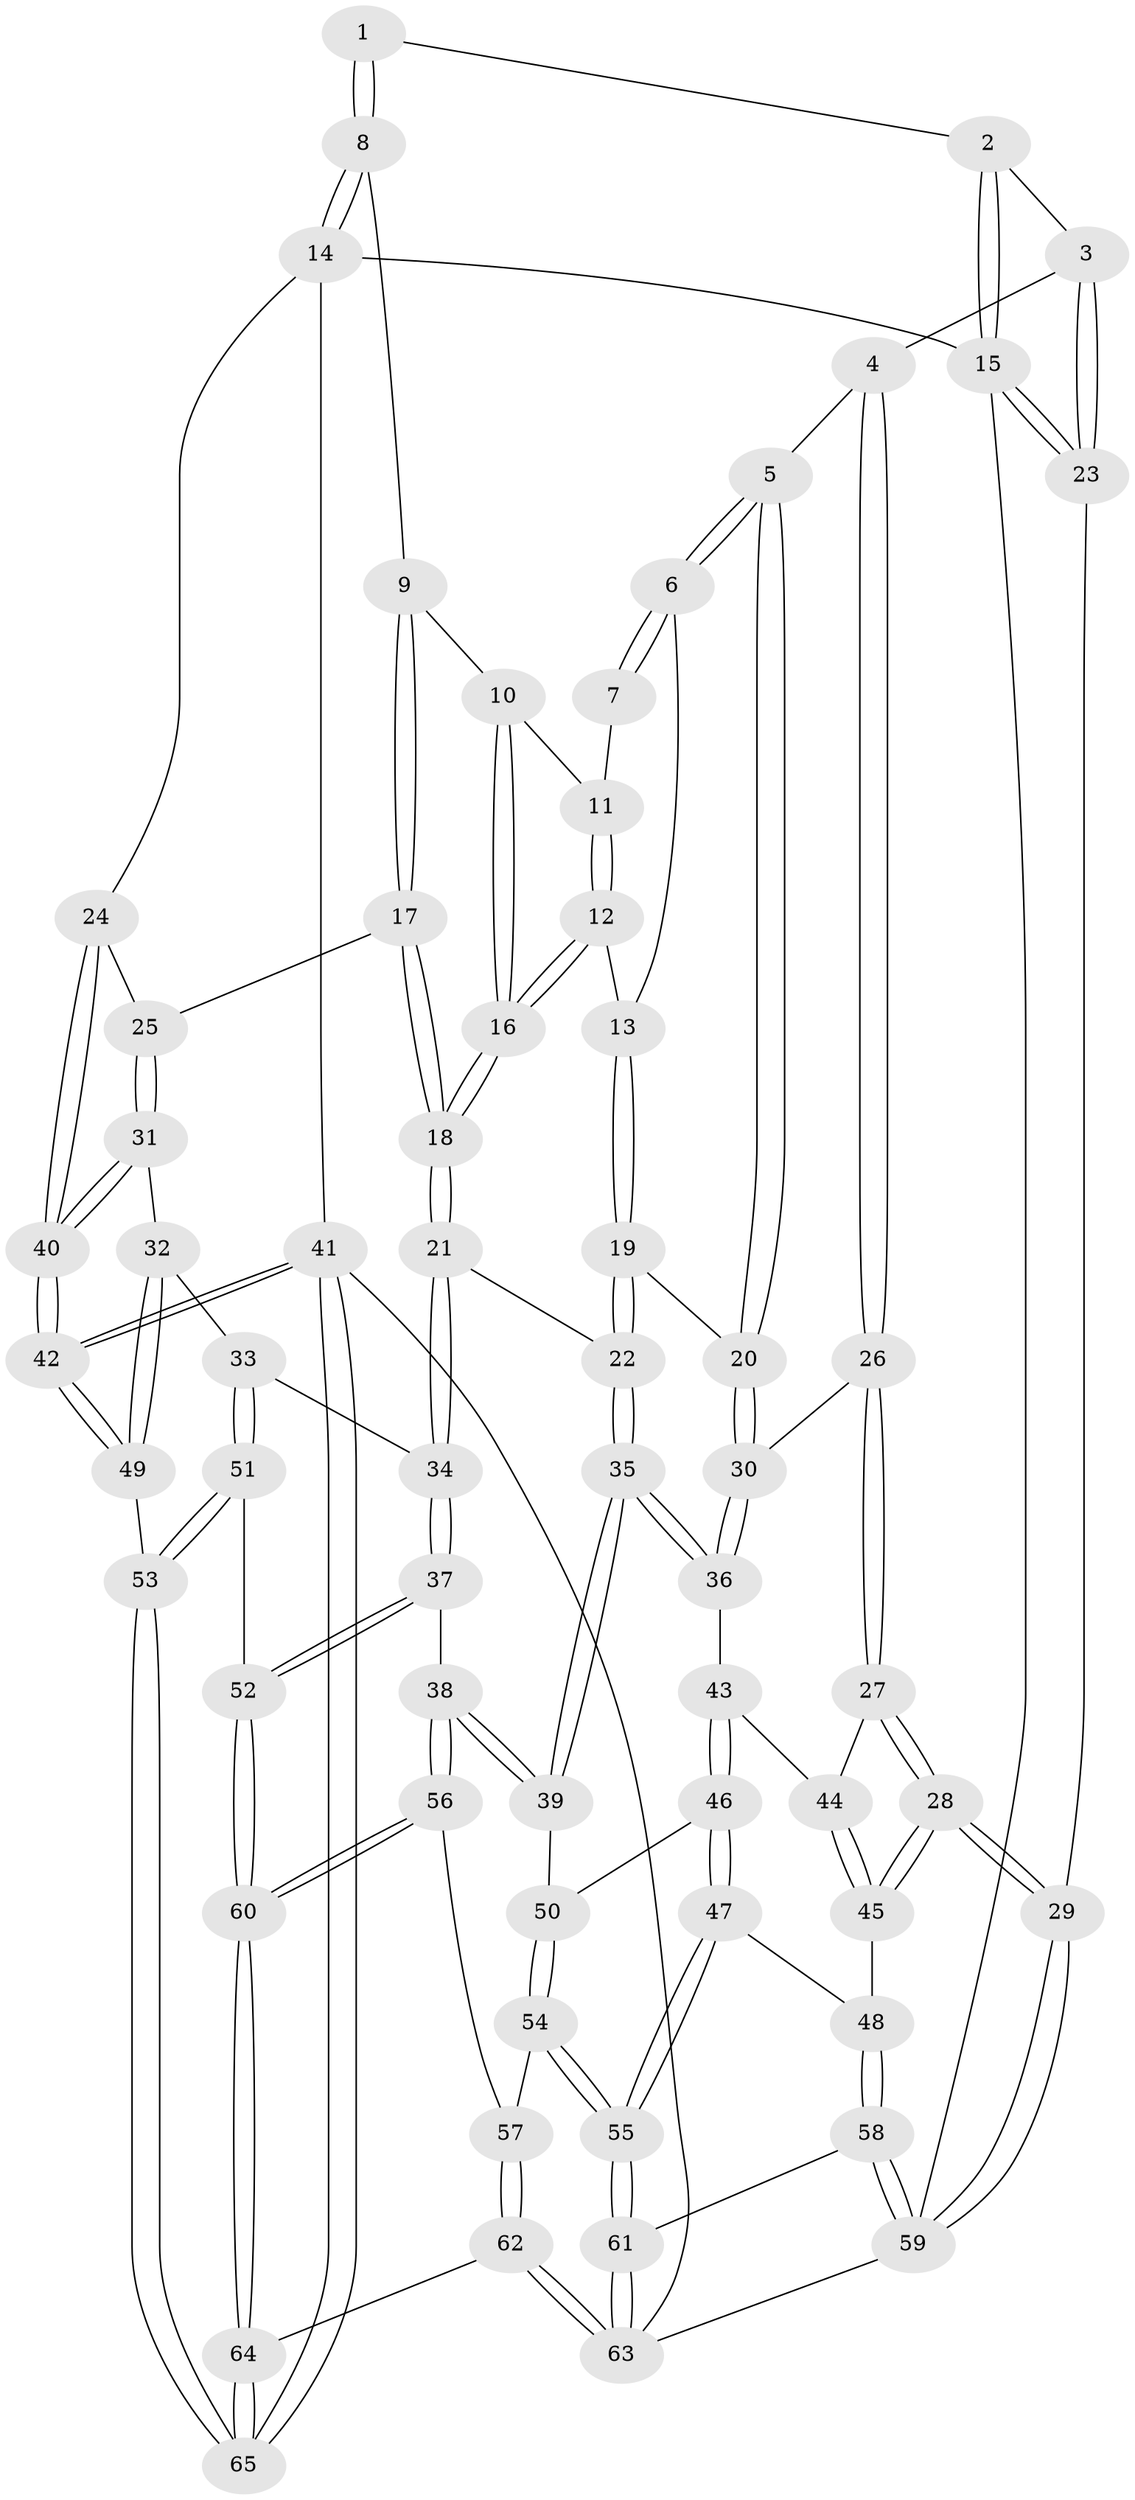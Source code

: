 // Generated by graph-tools (version 1.1) at 2025/50/03/09/25 03:50:58]
// undirected, 65 vertices, 159 edges
graph export_dot {
graph [start="1"]
  node [color=gray90,style=filled];
  1 [pos="+0.6331233324570438+0"];
  2 [pos="+0.225884424185201+0"];
  3 [pos="+0.24469679881559933+0.08041802569114041"];
  4 [pos="+0.28189082345889627+0.18845571720978063"];
  5 [pos="+0.4163110132853672+0.23022874626204923"];
  6 [pos="+0.5419876427220566+0.18022290311604003"];
  7 [pos="+0.6325654090155498+0"];
  8 [pos="+1+0"];
  9 [pos="+0.7854464803662637+0.192363403151304"];
  10 [pos="+0.7391261076984732+0.18646195052780362"];
  11 [pos="+0.6844393120731114+0.13328818286060243"];
  12 [pos="+0.6304139718952307+0.21667697007205855"];
  13 [pos="+0.6040318462587866+0.2295181028802379"];
  14 [pos="+1+0"];
  15 [pos="+0+0"];
  16 [pos="+0.702498785663835+0.2539667102263548"];
  17 [pos="+0.8414297455703075+0.3152066541868264"];
  18 [pos="+0.715355341118485+0.3904411805689706"];
  19 [pos="+0.5960989323122439+0.3452383692759002"];
  20 [pos="+0.5176819730266328+0.3438212047120388"];
  21 [pos="+0.7025537200247173+0.40547953234240963"];
  22 [pos="+0.6867199730219703+0.402301198571542"];
  23 [pos="+0+0.39001791420627213"];
  24 [pos="+1+0.08134244249890475"];
  25 [pos="+0.9073041337696348+0.31497289145728663"];
  26 [pos="+0.2365444726714416+0.3588128561686555"];
  27 [pos="+0.1482883028080773+0.4395204425019234"];
  28 [pos="+0+0.5283679660504537"];
  29 [pos="+0+0.5287366609599281"];
  30 [pos="+0.4298277186314299+0.48963352449967323"];
  31 [pos="+0.9227046438258413+0.5175651034031266"];
  32 [pos="+0.8573568693496032+0.5653427427884974"];
  33 [pos="+0.7685607948711766+0.5671575823066527"];
  34 [pos="+0.7621969048905275+0.562710900912243"];
  35 [pos="+0.4579362165464016+0.5597417739919768"];
  36 [pos="+0.4574231749845384+0.5591628691899595"];
  37 [pos="+0.5329763286693979+0.6466074024224618"];
  38 [pos="+0.4986644573323726+0.6431057914827336"];
  39 [pos="+0.48063203178647373+0.6179639198419001"];
  40 [pos="+1+0.5002094490148798"];
  41 [pos="+1+1"];
  42 [pos="+1+0.7986122450782018"];
  43 [pos="+0.26074221310703327+0.5892490776356565"];
  44 [pos="+0.24306971853052697+0.5708072974766367"];
  45 [pos="+0.13546949005498782+0.6914343831225386"];
  46 [pos="+0.26366920589651427+0.6631115849848593"];
  47 [pos="+0.23382053758550608+0.7489890556559554"];
  48 [pos="+0.16629944913090963+0.7160123605877367"];
  49 [pos="+0.984311026264401+0.7396471651265029"];
  50 [pos="+0.3880979506437005+0.650142750837777"];
  51 [pos="+0.7593750956044059+0.8045630423066429"];
  52 [pos="+0.6856701171555446+0.8049336307893779"];
  53 [pos="+0.7917708934015653+0.8339830629180576"];
  54 [pos="+0.2525710246327938+0.7726316045426"];
  55 [pos="+0.24571650753541704+0.7714872219140384"];
  56 [pos="+0.4478297721530551+0.789859229252053"];
  57 [pos="+0.32241552987669525+0.7935073172659877"];
  58 [pos="+0.02951544318647115+0.8674519377888701"];
  59 [pos="+0+0.7874173465978664"];
  60 [pos="+0.5090247160777032+0.9265086747006317"];
  61 [pos="+0.16158252347099436+0.9288731354896376"];
  62 [pos="+0.3396323069732258+1"];
  63 [pos="+0.26570106414532835+1"];
  64 [pos="+0.48851502900173444+1"];
  65 [pos="+0.8759247405033723+1"];
  1 -- 2;
  1 -- 8;
  1 -- 8;
  2 -- 3;
  2 -- 15;
  2 -- 15;
  3 -- 4;
  3 -- 23;
  3 -- 23;
  4 -- 5;
  4 -- 26;
  4 -- 26;
  5 -- 6;
  5 -- 6;
  5 -- 20;
  5 -- 20;
  6 -- 7;
  6 -- 7;
  6 -- 13;
  7 -- 11;
  8 -- 9;
  8 -- 14;
  8 -- 14;
  9 -- 10;
  9 -- 17;
  9 -- 17;
  10 -- 11;
  10 -- 16;
  10 -- 16;
  11 -- 12;
  11 -- 12;
  12 -- 13;
  12 -- 16;
  12 -- 16;
  13 -- 19;
  13 -- 19;
  14 -- 15;
  14 -- 24;
  14 -- 41;
  15 -- 23;
  15 -- 23;
  15 -- 59;
  16 -- 18;
  16 -- 18;
  17 -- 18;
  17 -- 18;
  17 -- 25;
  18 -- 21;
  18 -- 21;
  19 -- 20;
  19 -- 22;
  19 -- 22;
  20 -- 30;
  20 -- 30;
  21 -- 22;
  21 -- 34;
  21 -- 34;
  22 -- 35;
  22 -- 35;
  23 -- 29;
  24 -- 25;
  24 -- 40;
  24 -- 40;
  25 -- 31;
  25 -- 31;
  26 -- 27;
  26 -- 27;
  26 -- 30;
  27 -- 28;
  27 -- 28;
  27 -- 44;
  28 -- 29;
  28 -- 29;
  28 -- 45;
  28 -- 45;
  29 -- 59;
  29 -- 59;
  30 -- 36;
  30 -- 36;
  31 -- 32;
  31 -- 40;
  31 -- 40;
  32 -- 33;
  32 -- 49;
  32 -- 49;
  33 -- 34;
  33 -- 51;
  33 -- 51;
  34 -- 37;
  34 -- 37;
  35 -- 36;
  35 -- 36;
  35 -- 39;
  35 -- 39;
  36 -- 43;
  37 -- 38;
  37 -- 52;
  37 -- 52;
  38 -- 39;
  38 -- 39;
  38 -- 56;
  38 -- 56;
  39 -- 50;
  40 -- 42;
  40 -- 42;
  41 -- 42;
  41 -- 42;
  41 -- 65;
  41 -- 65;
  41 -- 63;
  42 -- 49;
  42 -- 49;
  43 -- 44;
  43 -- 46;
  43 -- 46;
  44 -- 45;
  44 -- 45;
  45 -- 48;
  46 -- 47;
  46 -- 47;
  46 -- 50;
  47 -- 48;
  47 -- 55;
  47 -- 55;
  48 -- 58;
  48 -- 58;
  49 -- 53;
  50 -- 54;
  50 -- 54;
  51 -- 52;
  51 -- 53;
  51 -- 53;
  52 -- 60;
  52 -- 60;
  53 -- 65;
  53 -- 65;
  54 -- 55;
  54 -- 55;
  54 -- 57;
  55 -- 61;
  55 -- 61;
  56 -- 57;
  56 -- 60;
  56 -- 60;
  57 -- 62;
  57 -- 62;
  58 -- 59;
  58 -- 59;
  58 -- 61;
  59 -- 63;
  60 -- 64;
  60 -- 64;
  61 -- 63;
  61 -- 63;
  62 -- 63;
  62 -- 63;
  62 -- 64;
  64 -- 65;
  64 -- 65;
}
